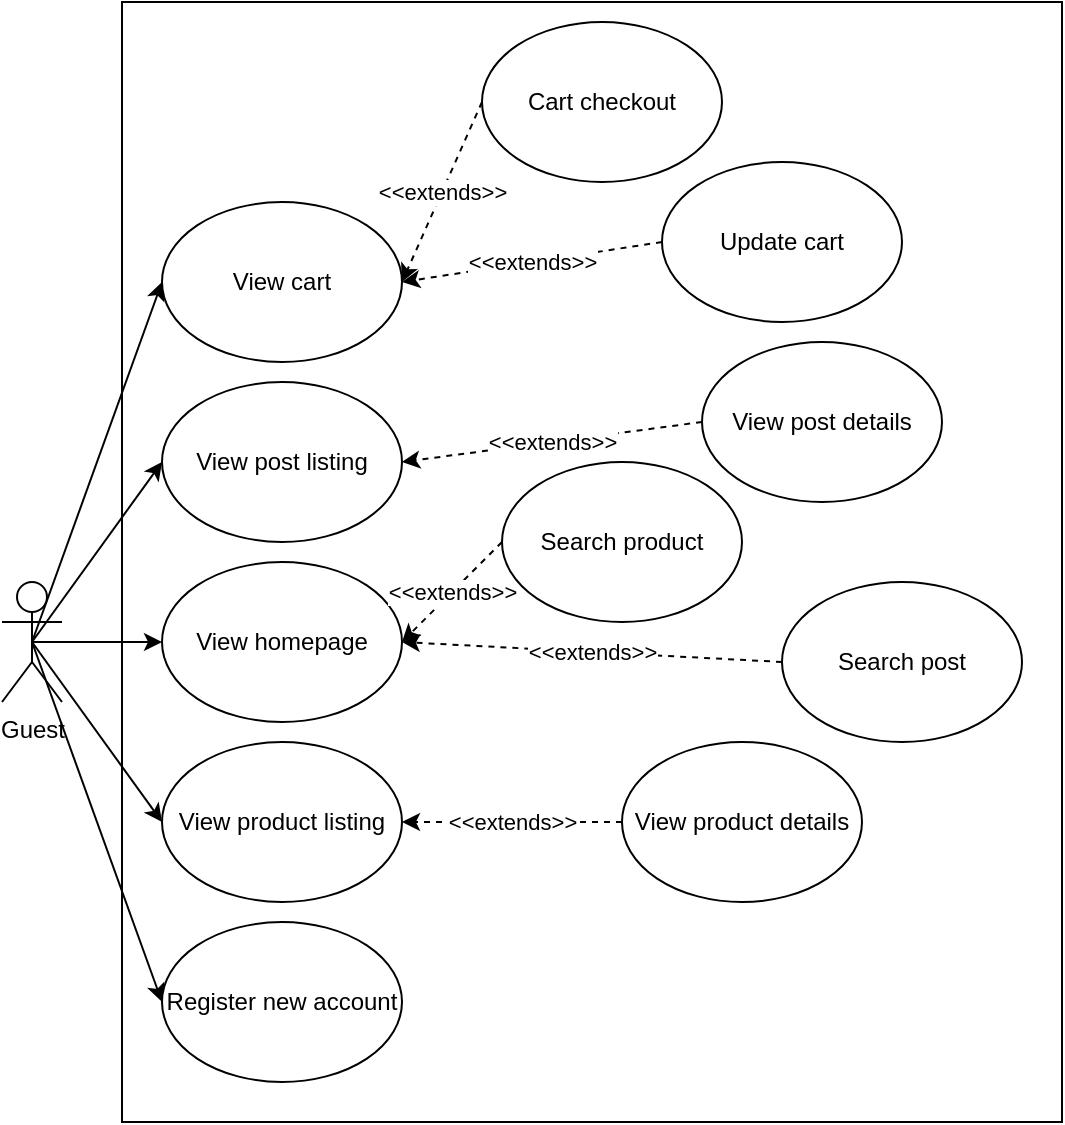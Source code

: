 <mxfile version="24.6.4" type="device">
  <diagram name="Page-1" id="7f9mdwnvhOM4WDlaBOpa">
    <mxGraphModel dx="1426" dy="1863" grid="1" gridSize="10" guides="1" tooltips="1" connect="1" arrows="1" fold="1" page="1" pageScale="1" pageWidth="850" pageHeight="1100" math="0" shadow="0">
      <root>
        <mxCell id="0" />
        <mxCell id="1" parent="0" />
        <mxCell id="8bza0nScmJODH7dpEfvd-1" value="" style="rounded=0;whiteSpace=wrap;html=1;" vertex="1" parent="1">
          <mxGeometry x="190" y="-30" width="470" height="560" as="geometry" />
        </mxCell>
        <mxCell id="8bza0nScmJODH7dpEfvd-2" style="edgeStyle=none;rounded=0;orthogonalLoop=1;jettySize=auto;html=1;exitX=0.5;exitY=0.5;exitDx=0;exitDy=0;exitPerimeter=0;entryX=0;entryY=0.5;entryDx=0;entryDy=0;" edge="1" parent="1" source="8bza0nScmJODH7dpEfvd-7" target="8bza0nScmJODH7dpEfvd-16">
          <mxGeometry relative="1" as="geometry" />
        </mxCell>
        <mxCell id="8bza0nScmJODH7dpEfvd-3" style="edgeStyle=none;rounded=0;orthogonalLoop=1;jettySize=auto;html=1;exitX=0.5;exitY=0.5;exitDx=0;exitDy=0;exitPerimeter=0;entryX=0;entryY=0.5;entryDx=0;entryDy=0;" edge="1" parent="1" source="8bza0nScmJODH7dpEfvd-7" target="8bza0nScmJODH7dpEfvd-11">
          <mxGeometry relative="1" as="geometry" />
        </mxCell>
        <mxCell id="8bza0nScmJODH7dpEfvd-4" style="edgeStyle=none;rounded=0;orthogonalLoop=1;jettySize=auto;html=1;exitX=0.5;exitY=0.5;exitDx=0;exitDy=0;exitPerimeter=0;entryX=0;entryY=0.5;entryDx=0;entryDy=0;" edge="1" parent="1" source="8bza0nScmJODH7dpEfvd-7" target="8bza0nScmJODH7dpEfvd-12">
          <mxGeometry relative="1" as="geometry" />
        </mxCell>
        <mxCell id="8bza0nScmJODH7dpEfvd-5" style="edgeStyle=none;rounded=0;orthogonalLoop=1;jettySize=auto;html=1;exitX=0.5;exitY=0.5;exitDx=0;exitDy=0;exitPerimeter=0;entryX=0;entryY=0.5;entryDx=0;entryDy=0;" edge="1" parent="1" source="8bza0nScmJODH7dpEfvd-7" target="8bza0nScmJODH7dpEfvd-9">
          <mxGeometry relative="1" as="geometry" />
        </mxCell>
        <mxCell id="8bza0nScmJODH7dpEfvd-6" style="edgeStyle=none;rounded=0;orthogonalLoop=1;jettySize=auto;html=1;exitX=0.5;exitY=0.5;exitDx=0;exitDy=0;exitPerimeter=0;entryX=0;entryY=0.5;entryDx=0;entryDy=0;" edge="1" parent="1" source="8bza0nScmJODH7dpEfvd-7" target="8bza0nScmJODH7dpEfvd-13">
          <mxGeometry relative="1" as="geometry" />
        </mxCell>
        <mxCell id="8bza0nScmJODH7dpEfvd-7" value="Guest" style="shape=umlActor;verticalLabelPosition=bottom;verticalAlign=top;html=1;outlineConnect=0;" vertex="1" parent="1">
          <mxGeometry x="130" y="260" width="30" height="60" as="geometry" />
        </mxCell>
        <mxCell id="8bza0nScmJODH7dpEfvd-8" value="&amp;lt;&amp;lt;extends&amp;gt;&amp;gt;" style="edgeStyle=orthogonalEdgeStyle;rounded=0;orthogonalLoop=1;jettySize=auto;html=1;dashed=1;entryX=1;entryY=0.5;entryDx=0;entryDy=0;" edge="1" parent="1" source="8bza0nScmJODH7dpEfvd-19" target="8bza0nScmJODH7dpEfvd-9">
          <mxGeometry relative="1" as="geometry" />
        </mxCell>
        <mxCell id="8bza0nScmJODH7dpEfvd-9" value="View product listing" style="ellipse;whiteSpace=wrap;html=1;" vertex="1" parent="1">
          <mxGeometry x="210" y="340" width="120" height="80" as="geometry" />
        </mxCell>
        <mxCell id="8bza0nScmJODH7dpEfvd-10" value="&amp;lt;&amp;lt;extends&amp;gt;&amp;gt;" style="rounded=0;orthogonalLoop=1;jettySize=auto;html=1;exitX=0;exitY=0.5;exitDx=0;exitDy=0;entryX=1;entryY=0.5;entryDx=0;entryDy=0;dashed=1;" edge="1" parent="1" source="8bza0nScmJODH7dpEfvd-18" target="8bza0nScmJODH7dpEfvd-11">
          <mxGeometry relative="1" as="geometry" />
        </mxCell>
        <mxCell id="8bza0nScmJODH7dpEfvd-11" value="View post listing" style="ellipse;whiteSpace=wrap;html=1;" vertex="1" parent="1">
          <mxGeometry x="210" y="160" width="120" height="80" as="geometry" />
        </mxCell>
        <mxCell id="8bza0nScmJODH7dpEfvd-12" value="View homepage" style="ellipse;whiteSpace=wrap;html=1;" vertex="1" parent="1">
          <mxGeometry x="210" y="250" width="120" height="80" as="geometry" />
        </mxCell>
        <mxCell id="8bza0nScmJODH7dpEfvd-13" value="Register new account" style="ellipse;whiteSpace=wrap;html=1;" vertex="1" parent="1">
          <mxGeometry x="210" y="430" width="120" height="80" as="geometry" />
        </mxCell>
        <mxCell id="8bza0nScmJODH7dpEfvd-14" value="&amp;lt;&amp;lt;extends&amp;gt;&amp;gt;" style="edgeStyle=none;rounded=0;orthogonalLoop=1;jettySize=auto;html=1;exitX=0;exitY=0.5;exitDx=0;exitDy=0;entryX=1;entryY=0.5;entryDx=0;entryDy=0;dashed=1;" edge="1" parent="1" source="8bza0nScmJODH7dpEfvd-17" target="8bza0nScmJODH7dpEfvd-16">
          <mxGeometry x="-0.005" relative="1" as="geometry">
            <mxPoint as="offset" />
          </mxGeometry>
        </mxCell>
        <mxCell id="8bza0nScmJODH7dpEfvd-15" value="&amp;lt;&amp;lt;extends&amp;gt;&amp;gt;" style="edgeStyle=none;rounded=0;orthogonalLoop=1;jettySize=auto;html=1;exitX=0;exitY=0.5;exitDx=0;exitDy=0;entryX=1;entryY=0.5;entryDx=0;entryDy=0;dashed=1;" edge="1" parent="1" source="8bza0nScmJODH7dpEfvd-20" target="8bza0nScmJODH7dpEfvd-16">
          <mxGeometry relative="1" as="geometry" />
        </mxCell>
        <mxCell id="8bza0nScmJODH7dpEfvd-16" value="View cart" style="ellipse;whiteSpace=wrap;html=1;" vertex="1" parent="1">
          <mxGeometry x="210" y="70" width="120" height="80" as="geometry" />
        </mxCell>
        <mxCell id="8bza0nScmJODH7dpEfvd-17" value="Cart checkout" style="ellipse;whiteSpace=wrap;html=1;" vertex="1" parent="1">
          <mxGeometry x="370" y="-20" width="120" height="80" as="geometry" />
        </mxCell>
        <mxCell id="8bza0nScmJODH7dpEfvd-18" value="View post details" style="ellipse;whiteSpace=wrap;html=1;" vertex="1" parent="1">
          <mxGeometry x="480" y="140" width="120" height="80" as="geometry" />
        </mxCell>
        <mxCell id="8bza0nScmJODH7dpEfvd-19" value="View product details" style="ellipse;whiteSpace=wrap;html=1;" vertex="1" parent="1">
          <mxGeometry x="440" y="340" width="120" height="80" as="geometry" />
        </mxCell>
        <mxCell id="8bza0nScmJODH7dpEfvd-20" value="Update cart" style="ellipse;whiteSpace=wrap;html=1;" vertex="1" parent="1">
          <mxGeometry x="460" y="50" width="120" height="80" as="geometry" />
        </mxCell>
        <mxCell id="8bza0nScmJODH7dpEfvd-21" value="&amp;lt;&amp;lt;extends&amp;gt;&amp;gt;" style="rounded=0;orthogonalLoop=1;jettySize=auto;html=1;exitX=0;exitY=0.5;exitDx=0;exitDy=0;entryX=1;entryY=0.5;entryDx=0;entryDy=0;dashed=1;" edge="1" parent="1" source="8bza0nScmJODH7dpEfvd-22" target="8bza0nScmJODH7dpEfvd-12">
          <mxGeometry relative="1" as="geometry" />
        </mxCell>
        <mxCell id="8bza0nScmJODH7dpEfvd-22" value="Search product" style="ellipse;whiteSpace=wrap;html=1;" vertex="1" parent="1">
          <mxGeometry x="380" y="200" width="120" height="80" as="geometry" />
        </mxCell>
        <mxCell id="8bza0nScmJODH7dpEfvd-23" value="&amp;lt;&amp;lt;extends&amp;gt;&amp;gt;" style="edgeStyle=none;rounded=0;orthogonalLoop=1;jettySize=auto;html=1;exitX=0;exitY=0.5;exitDx=0;exitDy=0;entryX=1;entryY=0.5;entryDx=0;entryDy=0;dashed=1;" edge="1" parent="1" source="8bza0nScmJODH7dpEfvd-24" target="8bza0nScmJODH7dpEfvd-12">
          <mxGeometry relative="1" as="geometry" />
        </mxCell>
        <mxCell id="8bza0nScmJODH7dpEfvd-24" value="Search post" style="ellipse;whiteSpace=wrap;html=1;" vertex="1" parent="1">
          <mxGeometry x="520" y="260" width="120" height="80" as="geometry" />
        </mxCell>
      </root>
    </mxGraphModel>
  </diagram>
</mxfile>
